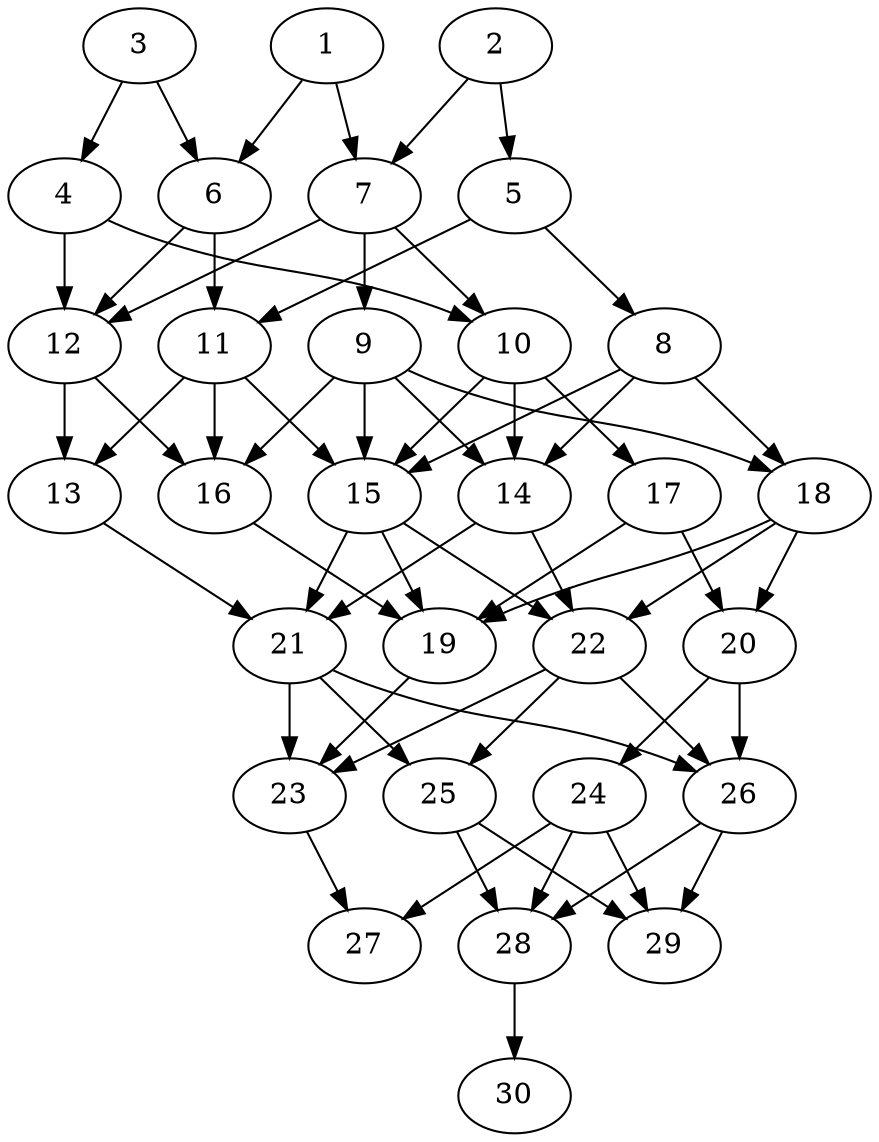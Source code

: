 // DAG automatically generated by daggen at Thu Oct  3 14:04:18 2019
// ./daggen --dot -n 30 --ccr 0.5 --fat 0.5 --regular 0.7 --density 0.7 --mindata 5242880 --maxdata 52428800 
digraph G {
  1 [size="76765184", alpha="0.05", expect_size="38382592"] 
  1 -> 6 [size ="38382592"]
  1 -> 7 [size ="38382592"]
  2 [size="64360448", alpha="0.13", expect_size="32180224"] 
  2 -> 5 [size ="32180224"]
  2 -> 7 [size ="32180224"]
  3 [size="11106304", alpha="0.17", expect_size="5553152"] 
  3 -> 4 [size ="5553152"]
  3 -> 6 [size ="5553152"]
  4 [size="77324288", alpha="0.15", expect_size="38662144"] 
  4 -> 10 [size ="38662144"]
  4 -> 12 [size ="38662144"]
  5 [size="12556288", alpha="0.07", expect_size="6278144"] 
  5 -> 8 [size ="6278144"]
  5 -> 11 [size ="6278144"]
  6 [size="20844544", alpha="0.10", expect_size="10422272"] 
  6 -> 11 [size ="10422272"]
  6 -> 12 [size ="10422272"]
  7 [size="65929216", alpha="0.10", expect_size="32964608"] 
  7 -> 9 [size ="32964608"]
  7 -> 10 [size ="32964608"]
  7 -> 12 [size ="32964608"]
  8 [size="68947968", alpha="0.10", expect_size="34473984"] 
  8 -> 14 [size ="34473984"]
  8 -> 15 [size ="34473984"]
  8 -> 18 [size ="34473984"]
  9 [size="85917696", alpha="0.08", expect_size="42958848"] 
  9 -> 14 [size ="42958848"]
  9 -> 15 [size ="42958848"]
  9 -> 16 [size ="42958848"]
  9 -> 18 [size ="42958848"]
  10 [size="34861056", alpha="0.09", expect_size="17430528"] 
  10 -> 14 [size ="17430528"]
  10 -> 15 [size ="17430528"]
  10 -> 17 [size ="17430528"]
  11 [size="48599040", alpha="0.08", expect_size="24299520"] 
  11 -> 13 [size ="24299520"]
  11 -> 15 [size ="24299520"]
  11 -> 16 [size ="24299520"]
  12 [size="73760768", alpha="0.05", expect_size="36880384"] 
  12 -> 13 [size ="36880384"]
  12 -> 16 [size ="36880384"]
  13 [size="39915520", alpha="0.02", expect_size="19957760"] 
  13 -> 21 [size ="19957760"]
  14 [size="23969792", alpha="0.15", expect_size="11984896"] 
  14 -> 21 [size ="11984896"]
  14 -> 22 [size ="11984896"]
  15 [size="93777920", alpha="0.12", expect_size="46888960"] 
  15 -> 19 [size ="46888960"]
  15 -> 21 [size ="46888960"]
  15 -> 22 [size ="46888960"]
  16 [size="33081344", alpha="0.14", expect_size="16540672"] 
  16 -> 19 [size ="16540672"]
  17 [size="80103424", alpha="0.09", expect_size="40051712"] 
  17 -> 19 [size ="40051712"]
  17 -> 20 [size ="40051712"]
  18 [size="32411648", alpha="0.06", expect_size="16205824"] 
  18 -> 19 [size ="16205824"]
  18 -> 20 [size ="16205824"]
  18 -> 22 [size ="16205824"]
  19 [size="79796224", alpha="0.13", expect_size="39898112"] 
  19 -> 23 [size ="39898112"]
  20 [size="23990272", alpha="0.06", expect_size="11995136"] 
  20 -> 24 [size ="11995136"]
  20 -> 26 [size ="11995136"]
  21 [size="67579904", alpha="0.13", expect_size="33789952"] 
  21 -> 23 [size ="33789952"]
  21 -> 25 [size ="33789952"]
  21 -> 26 [size ="33789952"]
  22 [size="12789760", alpha="0.12", expect_size="6394880"] 
  22 -> 23 [size ="6394880"]
  22 -> 25 [size ="6394880"]
  22 -> 26 [size ="6394880"]
  23 [size="38619136", alpha="0.10", expect_size="19309568"] 
  23 -> 27 [size ="19309568"]
  24 [size="46917632", alpha="0.03", expect_size="23458816"] 
  24 -> 27 [size ="23458816"]
  24 -> 28 [size ="23458816"]
  24 -> 29 [size ="23458816"]
  25 [size="24387584", alpha="0.16", expect_size="12193792"] 
  25 -> 28 [size ="12193792"]
  25 -> 29 [size ="12193792"]
  26 [size="79824896", alpha="0.11", expect_size="39912448"] 
  26 -> 28 [size ="39912448"]
  26 -> 29 [size ="39912448"]
  27 [size="52692992", alpha="0.19", expect_size="26346496"] 
  28 [size="93290496", alpha="0.18", expect_size="46645248"] 
  28 -> 30 [size ="46645248"]
  29 [size="25272320", alpha="0.14", expect_size="12636160"] 
  30 [size="87121920", alpha="0.14", expect_size="43560960"] 
}
